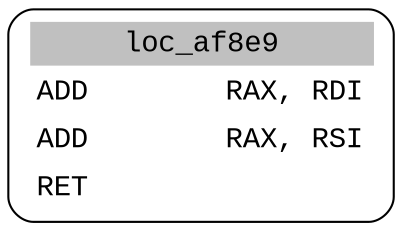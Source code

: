 digraph asm_graph {
1941 [
shape="Mrecord" fontname="Courier New"label =<<table border="0" cellborder="0" cellpadding="3"><tr><td align="center" colspan="2" bgcolor="grey">loc_af8e9</td></tr><tr><td align="left">ADD        RAX, RDI</td></tr><tr><td align="left">ADD        RAX, RSI</td></tr><tr><td align="left">RET        </td></tr></table>> ];
}